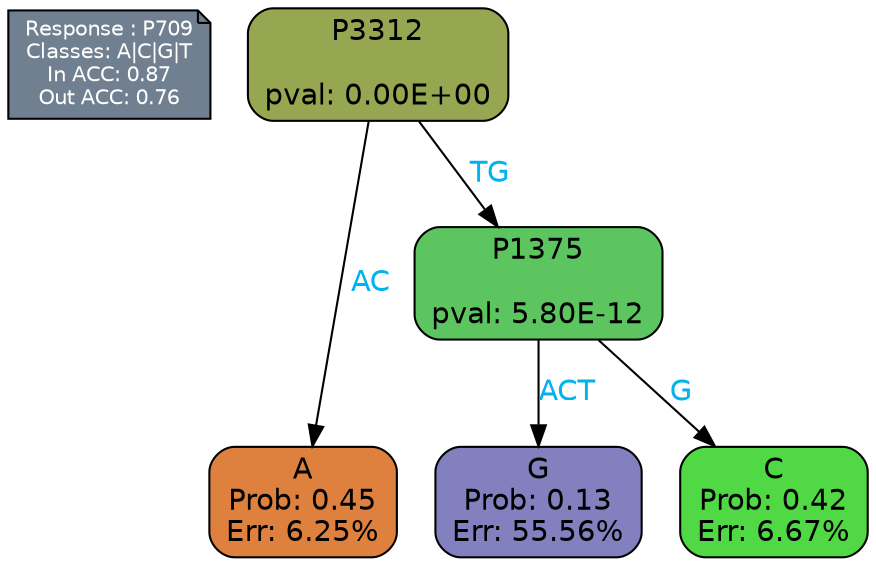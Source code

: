 digraph Tree {
node [shape=box, style="filled, rounded", color="black", fontname=helvetica] ;
graph [ranksep=equally, splines=polylines, bgcolor=transparent, dpi=600] ;
edge [fontname=helvetica] ;
LEGEND [label="Response : P709
Classes: A|C|G|T
In ACC: 0.87
Out ACC: 0.76
",shape=note,align=left,style=filled,fillcolor="slategray",fontcolor="white",fontsize=10];1 [label="P3312

pval: 0.00E+00", fillcolor="#97a651"] ;
2 [label="A
Prob: 0.45
Err: 6.25%", fillcolor="#df813e"] ;
3 [label="P1375

pval: 5.80E-12", fillcolor="#5cc560"] ;
4 [label="G
Prob: 0.13
Err: 55.56%", fillcolor="#8280be"] ;
5 [label="C
Prob: 0.42
Err: 6.67%", fillcolor="#50d944"] ;
1 -> 2 [label="AC",fontcolor=deepskyblue2] ;
1 -> 3 [label="TG",fontcolor=deepskyblue2] ;
3 -> 4 [label="ACT",fontcolor=deepskyblue2] ;
3 -> 5 [label="G",fontcolor=deepskyblue2] ;
{rank = same; 2;4;5;}{rank = same; LEGEND;1;}}